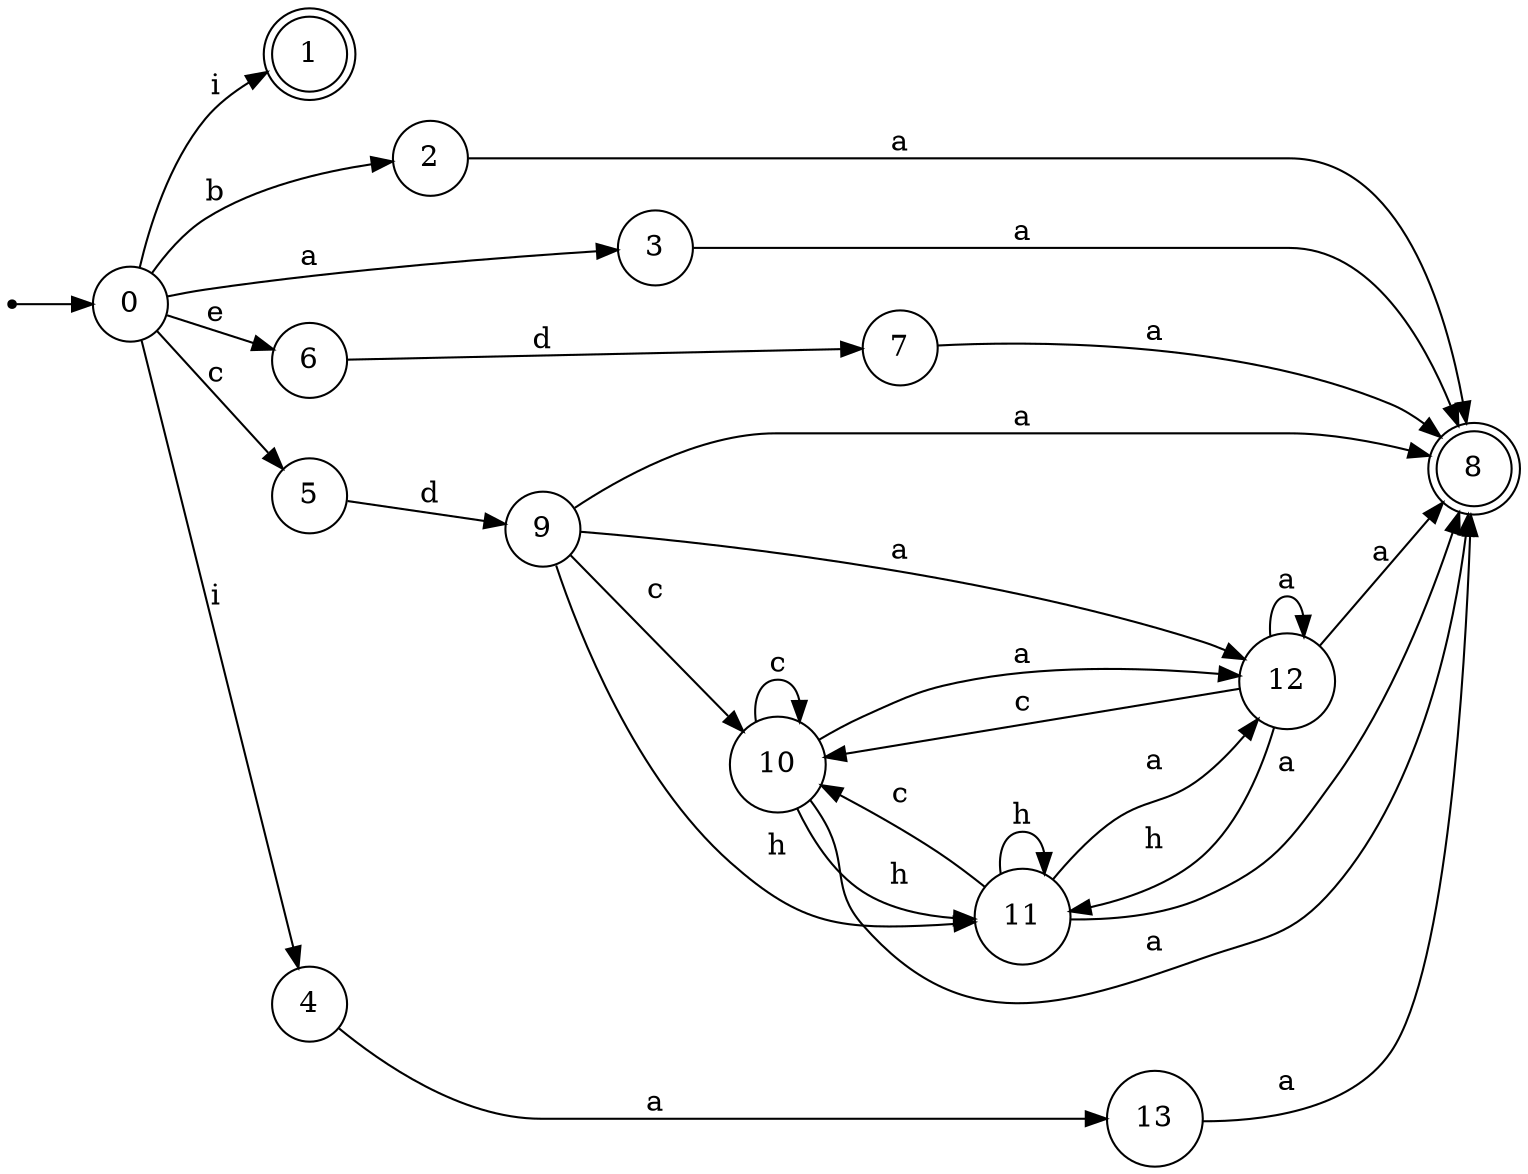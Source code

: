 digraph finite_state_machine {
rankdir=LR;
size="20,20";
node [shape = point]; "dummy0"
node [shape = circle]; "0";
"dummy0" -> "0";
node [shape = doublecircle]; "1";node [shape = circle]; "2";
node [shape = circle]; "3";
node [shape = circle]; "4";
node [shape = circle]; "5";
node [shape = circle]; "6";
node [shape = circle]; "7";
node [shape = doublecircle]; "8";node [shape = circle]; "9";
node [shape = circle]; "10";
node [shape = circle]; "11";
node [shape = circle]; "12";
node [shape = circle]; "13";
"0" -> "1" [label = "i"];
 "0" -> "4" [label = "i"];
 "0" -> "2" [label = "b"];
 "0" -> "3" [label = "a"];
 "0" -> "5" [label = "c"];
 "0" -> "6" [label = "e"];
 "6" -> "7" [label = "d"];
 "7" -> "8" [label = "a"];
 "5" -> "9" [label = "d"];
 "9" -> "10" [label = "c"];
 "9" -> "11" [label = "h"];
 "9" -> "8" [label = "a"];
 "9" -> "12" [label = "a"];
 "12" -> "8" [label = "a"];
 "12" -> "12" [label = "a"];
 "12" -> "10" [label = "c"];
 "12" -> "11" [label = "h"];
 "11" -> "11" [label = "h"];
 "11" -> "10" [label = "c"];
 "11" -> "8" [label = "a"];
 "11" -> "12" [label = "a"];
 "10" -> "10" [label = "c"];
 "10" -> "11" [label = "h"];
 "10" -> "8" [label = "a"];
 "10" -> "12" [label = "a"];
 "4" -> "13" [label = "a"];
 "13" -> "8" [label = "a"];
 "3" -> "8" [label = "a"];
 "2" -> "8" [label = "a"];
 }
